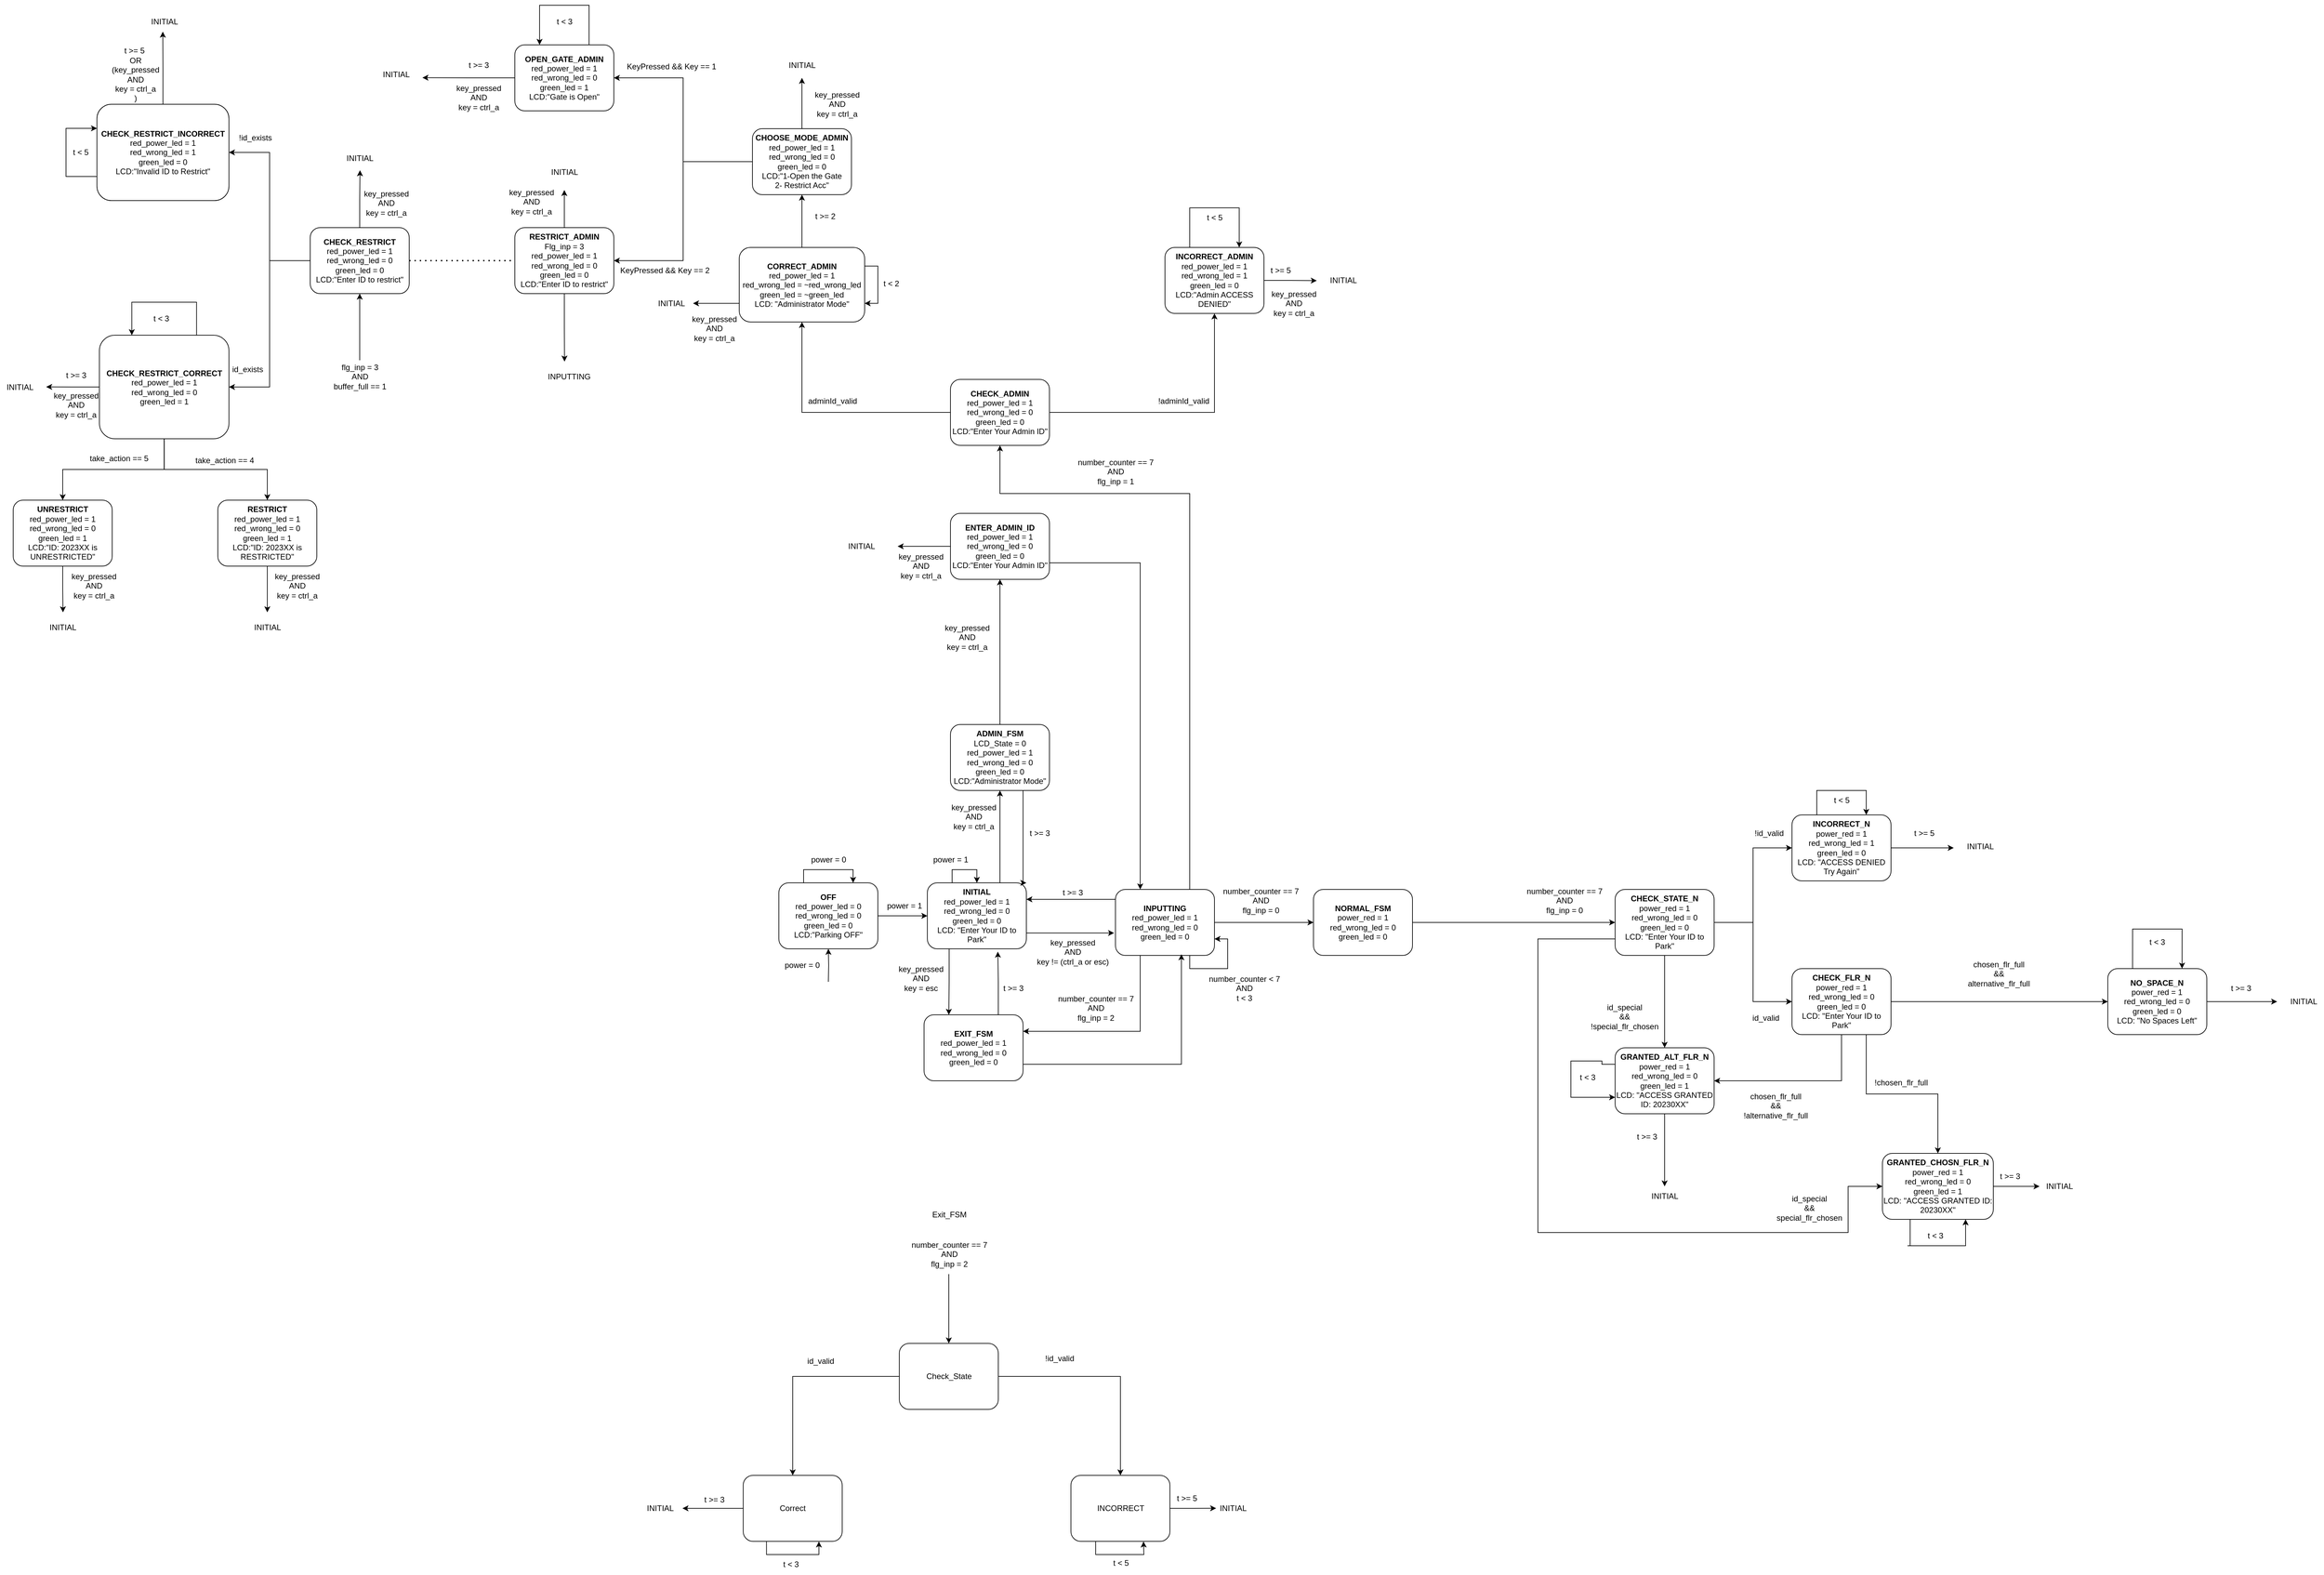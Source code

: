 <mxfile version="13.9.9" type="device"><diagram name="High Level" id="ego2eyFDyfzTXPemdoj9"><mxGraphModel dx="6167" dy="3597" grid="1" gridSize="10" guides="1" tooltips="1" connect="1" arrows="1" fold="1" page="0" pageScale="1" pageWidth="850" pageHeight="1100" math="0" shadow="0"><root><mxCell id="0"/><mxCell id="1" parent="0"/><mxCell id="RGv7OVUdBosff1D2KzXT-2" style="edgeStyle=orthogonalEdgeStyle;rounded=0;orthogonalLoop=1;jettySize=auto;html=1;exitX=0.75;exitY=0;exitDx=0;exitDy=0;entryX=0.5;entryY=1;entryDx=0;entryDy=0;" parent="1" source="G7huQXMR552MbbWvrnf8-1" target="G7huQXMR552MbbWvrnf8-75" edge="1"><mxGeometry relative="1" as="geometry"><Array as="points"><mxPoint x="385" y="30"/></Array></mxGeometry></mxCell><mxCell id="RGv7OVUdBosff1D2KzXT-3" style="edgeStyle=orthogonalEdgeStyle;rounded=0;orthogonalLoop=1;jettySize=auto;html=1;exitX=0.25;exitY=1;exitDx=0;exitDy=0;entryX=0.25;entryY=0;entryDx=0;entryDy=0;" parent="1" source="G7huQXMR552MbbWvrnf8-1" target="G7huQXMR552MbbWvrnf8-67" edge="1"><mxGeometry relative="1" as="geometry"><Array as="points"><mxPoint x="308" y="130"/><mxPoint x="308" y="180"/></Array></mxGeometry></mxCell><mxCell id="G7huQXMR552MbbWvrnf8-1" value="&lt;b&gt;INITIAL&lt;/b&gt;&lt;br&gt;red_power_led = 1&lt;br&gt;red_wrong_led = 0&lt;br&gt;green_led = 0&lt;br&gt;LCD: &quot;Enter Your ID to Park&quot;" style="rounded=1;whiteSpace=wrap;html=1;" parent="1" vertex="1"><mxGeometry x="275" y="30" width="150" height="100" as="geometry"/></mxCell><mxCell id="G7huQXMR552MbbWvrnf8-2" style="edgeStyle=orthogonalEdgeStyle;rounded=0;orthogonalLoop=1;jettySize=auto;html=1;exitX=0.25;exitY=0;exitDx=0;exitDy=0;entryX=0.5;entryY=0;entryDx=0;entryDy=0;" parent="1" target="G7huQXMR552MbbWvrnf8-1" edge="1"><mxGeometry relative="1" as="geometry"><mxPoint x="312.5" y="30" as="sourcePoint"/><mxPoint x="387.5" y="30" as="targetPoint"/><Array as="points"><mxPoint x="312" y="10"/><mxPoint x="350" y="10"/></Array></mxGeometry></mxCell><mxCell id="RGv7OVUdBosff1D2KzXT-10" style="edgeStyle=orthogonalEdgeStyle;rounded=0;orthogonalLoop=1;jettySize=auto;html=1;exitX=0;exitY=0.25;exitDx=0;exitDy=0;entryX=1;entryY=0.25;entryDx=0;entryDy=0;" parent="1" source="G7huQXMR552MbbWvrnf8-3" target="G7huQXMR552MbbWvrnf8-1" edge="1"><mxGeometry relative="1" as="geometry"><Array as="points"><mxPoint x="560" y="55"/></Array></mxGeometry></mxCell><mxCell id="RGv7OVUdBosff1D2KzXT-11" style="edgeStyle=orthogonalEdgeStyle;rounded=0;orthogonalLoop=1;jettySize=auto;html=1;exitX=0.25;exitY=1;exitDx=0;exitDy=0;entryX=1;entryY=0.25;entryDx=0;entryDy=0;" parent="1" source="G7huQXMR552MbbWvrnf8-3" target="G7huQXMR552MbbWvrnf8-67" edge="1"><mxGeometry relative="1" as="geometry"/></mxCell><mxCell id="RGv7OVUdBosff1D2KzXT-17" style="edgeStyle=orthogonalEdgeStyle;rounded=0;orthogonalLoop=1;jettySize=auto;html=1;exitX=1;exitY=0.5;exitDx=0;exitDy=0;entryX=0;entryY=0.5;entryDx=0;entryDy=0;" parent="1" source="G7huQXMR552MbbWvrnf8-3" target="RGv7OVUdBosff1D2KzXT-15" edge="1"><mxGeometry relative="1" as="geometry"/></mxCell><mxCell id="H_eJ1Ip0srLxkt0vodw3-34" style="edgeStyle=orthogonalEdgeStyle;rounded=0;orthogonalLoop=1;jettySize=auto;html=1;exitX=0.75;exitY=0;exitDx=0;exitDy=0;entryX=0.5;entryY=1;entryDx=0;entryDy=0;" parent="1" source="G7huQXMR552MbbWvrnf8-3" target="H_eJ1Ip0srLxkt0vodw3-6" edge="1"><mxGeometry relative="1" as="geometry"><Array as="points"><mxPoint x="673" y="-560"/><mxPoint x="385" y="-560"/></Array></mxGeometry></mxCell><mxCell id="G7huQXMR552MbbWvrnf8-3" value="&lt;b&gt;INPUTTING&lt;br&gt;&lt;/b&gt;red_power_led = 1&lt;br&gt;red_wrong_led = 0&lt;br&gt;green_led = 0" style="rounded=1;whiteSpace=wrap;html=1;" parent="1" vertex="1"><mxGeometry x="560.0" y="40" width="150" height="100" as="geometry"/></mxCell><mxCell id="G7huQXMR552MbbWvrnf8-7" value="number_counter &amp;lt; 7&lt;br&gt;AND&lt;br&gt;t &amp;lt; 3" style="text;html=1;align=center;verticalAlign=middle;resizable=0;points=[];autosize=1;strokeColor=none;fillColor=none;" parent="1" vertex="1"><mxGeometry x="690" y="160" width="130" height="60" as="geometry"/></mxCell><mxCell id="G7huQXMR552MbbWvrnf8-9" value="t &amp;gt;= 3" style="text;html=1;align=center;verticalAlign=middle;resizable=0;points=[];autosize=1;strokeColor=none;fillColor=none;" parent="1" vertex="1"><mxGeometry x="420" y="-60" width="50" height="30" as="geometry"/></mxCell><mxCell id="G7huQXMR552MbbWvrnf8-15" style="edgeStyle=orthogonalEdgeStyle;rounded=0;orthogonalLoop=1;jettySize=auto;html=1;exitX=1;exitY=0.5;exitDx=0;exitDy=0;entryX=0;entryY=0.5;entryDx=0;entryDy=0;" parent="1" source="G7huQXMR552MbbWvrnf8-12" target="G7huQXMR552MbbWvrnf8-1" edge="1"><mxGeometry relative="1" as="geometry"/></mxCell><mxCell id="G7huQXMR552MbbWvrnf8-19" style="edgeStyle=orthogonalEdgeStyle;rounded=0;orthogonalLoop=1;jettySize=auto;html=1;entryX=0.5;entryY=1;entryDx=0;entryDy=0;" parent="1" target="G7huQXMR552MbbWvrnf8-12" edge="1"><mxGeometry relative="1" as="geometry"><mxPoint x="124.833" y="180" as="targetPoint"/><mxPoint x="125" y="180" as="sourcePoint"/></mxGeometry></mxCell><mxCell id="G7huQXMR552MbbWvrnf8-12" value="&lt;b&gt;OFF&lt;/b&gt;&lt;br&gt;red_power_led = 0&lt;br&gt;red_wrong_led = 0&lt;br&gt;green_led = 0&lt;br&gt;LCD:&quot;Parking OFF&quot;" style="rounded=1;whiteSpace=wrap;html=1;" parent="1" vertex="1"><mxGeometry x="50" y="30" width="150" height="100" as="geometry"/></mxCell><mxCell id="G7huQXMR552MbbWvrnf8-13" style="edgeStyle=orthogonalEdgeStyle;rounded=0;orthogonalLoop=1;jettySize=auto;html=1;exitX=0.25;exitY=0;exitDx=0;exitDy=0;entryX=0.75;entryY=0;entryDx=0;entryDy=0;" parent="1" source="G7huQXMR552MbbWvrnf8-12" target="G7huQXMR552MbbWvrnf8-12" edge="1"><mxGeometry relative="1" as="geometry"><Array as="points"><mxPoint x="118" y="10"/><mxPoint x="193" y="10"/></Array></mxGeometry></mxCell><mxCell id="G7huQXMR552MbbWvrnf8-14" value="power = 0" style="text;html=1;align=center;verticalAlign=middle;resizable=0;points=[];autosize=1;strokeColor=none;fillColor=none;" parent="1" vertex="1"><mxGeometry x="85" y="-20" width="80" height="30" as="geometry"/></mxCell><mxCell id="G7huQXMR552MbbWvrnf8-16" value="power = 1" style="text;html=1;align=center;verticalAlign=middle;resizable=0;points=[];autosize=1;strokeColor=none;fillColor=none;" parent="1" vertex="1"><mxGeometry x="200" y="50" width="80" height="30" as="geometry"/></mxCell><mxCell id="G7huQXMR552MbbWvrnf8-17" value="power = 1" style="text;html=1;align=center;verticalAlign=middle;resizable=0;points=[];autosize=1;strokeColor=none;fillColor=none;" parent="1" vertex="1"><mxGeometry x="270" y="-20" width="80" height="30" as="geometry"/></mxCell><mxCell id="G7huQXMR552MbbWvrnf8-20" value="power = 0" style="text;html=1;align=center;verticalAlign=middle;resizable=0;points=[];autosize=1;strokeColor=none;fillColor=none;" parent="1" vertex="1"><mxGeometry x="45" y="140" width="80" height="30" as="geometry"/></mxCell><mxCell id="G7huQXMR552MbbWvrnf8-64" value="key_pressed&lt;br&gt;AND&lt;br&gt;key = esc" style="text;html=1;align=center;verticalAlign=middle;resizable=0;points=[];autosize=1;strokeColor=none;fillColor=none;" parent="1" vertex="1"><mxGeometry x="220" y="145" width="90" height="60" as="geometry"/></mxCell><mxCell id="RGv7OVUdBosff1D2KzXT-12" style="edgeStyle=orthogonalEdgeStyle;rounded=0;orthogonalLoop=1;jettySize=auto;html=1;exitX=1;exitY=0.75;exitDx=0;exitDy=0;entryX=0.666;entryY=0.982;entryDx=0;entryDy=0;entryPerimeter=0;" parent="1" source="G7huQXMR552MbbWvrnf8-67" target="G7huQXMR552MbbWvrnf8-3" edge="1"><mxGeometry relative="1" as="geometry"><mxPoint x="660" y="170" as="targetPoint"/><Array as="points"><mxPoint x="660" y="305"/></Array></mxGeometry></mxCell><mxCell id="G7huQXMR552MbbWvrnf8-67" value="&lt;b&gt;EXIT_FSM&lt;br&gt;&lt;/b&gt;red_power_led = 1&lt;br&gt;red_wrong_led = 0&lt;br&gt;green_led = 0" style="rounded=1;whiteSpace=wrap;html=1;" parent="1" vertex="1"><mxGeometry x="270" y="230" width="150" height="100" as="geometry"/></mxCell><mxCell id="G7huQXMR552MbbWvrnf8-70" value="t &amp;gt;= 3" style="text;html=1;align=center;verticalAlign=middle;resizable=0;points=[];autosize=1;strokeColor=none;fillColor=none;" parent="1" vertex="1"><mxGeometry x="380" y="175" width="50" height="30" as="geometry"/></mxCell><mxCell id="RGv7OVUdBosff1D2KzXT-5" style="edgeStyle=orthogonalEdgeStyle;rounded=0;orthogonalLoop=1;jettySize=auto;html=1;exitX=0.75;exitY=1;exitDx=0;exitDy=0;entryX=1;entryY=0;entryDx=0;entryDy=0;" parent="1" source="G7huQXMR552MbbWvrnf8-75" target="G7huQXMR552MbbWvrnf8-1" edge="1"><mxGeometry relative="1" as="geometry"><Array as="points"><mxPoint x="420" y="-110"/><mxPoint x="420" y="30"/></Array></mxGeometry></mxCell><mxCell id="H_eJ1Ip0srLxkt0vodw3-5" style="edgeStyle=orthogonalEdgeStyle;rounded=0;orthogonalLoop=1;jettySize=auto;html=1;exitX=0.5;exitY=0;exitDx=0;exitDy=0;entryX=0.5;entryY=1;entryDx=0;entryDy=0;" parent="1" source="G7huQXMR552MbbWvrnf8-75" target="H_eJ1Ip0srLxkt0vodw3-3" edge="1"><mxGeometry relative="1" as="geometry"/></mxCell><mxCell id="G7huQXMR552MbbWvrnf8-75" value="&lt;b&gt;ADMIN_FSM&lt;br&gt;&lt;/b&gt;LCD_State = 0&lt;br&gt;red_power_led = 1&lt;br&gt;red_wrong_led = 0&lt;br&gt;green_led = 0&lt;br&gt;LCD:&quot;Administrator Mode&quot;" style="rounded=1;whiteSpace=wrap;html=1;" parent="1" vertex="1"><mxGeometry x="310" y="-210" width="150" height="100" as="geometry"/></mxCell><mxCell id="RGv7OVUdBosff1D2KzXT-6" style="edgeStyle=orthogonalEdgeStyle;rounded=0;orthogonalLoop=1;jettySize=auto;html=1;exitX=1;exitY=0.5;exitDx=0;exitDy=0;entryX=-0.014;entryY=0.41;entryDx=0;entryDy=0;entryPerimeter=0;" parent="1" edge="1"><mxGeometry relative="1" as="geometry"><mxPoint x="425" y="105" as="sourcePoint"/><mxPoint x="557.9" y="106.0" as="targetPoint"/><Array as="points"><mxPoint x="425" y="106"/></Array></mxGeometry></mxCell><mxCell id="zCfTBKkN-Sz4iFgBlLad-22" style="edgeStyle=orthogonalEdgeStyle;rounded=0;orthogonalLoop=1;jettySize=auto;html=1;exitX=1;exitY=0.5;exitDx=0;exitDy=0;entryX=0;entryY=0.5;entryDx=0;entryDy=0;" parent="1" source="RGv7OVUdBosff1D2KzXT-15" target="zCfTBKkN-Sz4iFgBlLad-21" edge="1"><mxGeometry relative="1" as="geometry"/></mxCell><mxCell id="RGv7OVUdBosff1D2KzXT-15" value="&lt;b&gt;NORMAL_FSM&lt;/b&gt;&lt;br&gt;power_red = 1&lt;br&gt;red_wrong_led = 0&lt;br&gt;green_led = 0" style="rounded=1;whiteSpace=wrap;html=1;" parent="1" vertex="1"><mxGeometry x="860" y="40" width="150" height="100" as="geometry"/></mxCell><mxCell id="RGv7OVUdBosff1D2KzXT-20" value="key_pressed&lt;br&gt;AND&lt;br&gt;key = ctrl_a" style="text;html=1;align=center;verticalAlign=middle;resizable=0;points=[];autosize=1;strokeColor=none;fillColor=none;" parent="1" vertex="1"><mxGeometry x="300" y="-100" width="90" height="60" as="geometry"/></mxCell><mxCell id="RGv7OVUdBosff1D2KzXT-21" value="key_pressed&lt;br&gt;AND&lt;br&gt;key != (ctrl_a or esc)" style="text;html=1;align=center;verticalAlign=middle;resizable=0;points=[];autosize=1;strokeColor=none;fillColor=none;" parent="1" vertex="1"><mxGeometry x="430" y="105" width="130" height="60" as="geometry"/></mxCell><mxCell id="RGv7OVUdBosff1D2KzXT-22" style="edgeStyle=orthogonalEdgeStyle;rounded=0;orthogonalLoop=1;jettySize=auto;html=1;exitX=0.75;exitY=0;exitDx=0;exitDy=0;entryX=0.712;entryY=1.043;entryDx=0;entryDy=0;entryPerimeter=0;" parent="1" source="G7huQXMR552MbbWvrnf8-67" target="G7huQXMR552MbbWvrnf8-1" edge="1"><mxGeometry relative="1" as="geometry"/></mxCell><mxCell id="RGv7OVUdBosff1D2KzXT-23" style="edgeStyle=orthogonalEdgeStyle;rounded=0;orthogonalLoop=1;jettySize=auto;html=1;exitX=0.75;exitY=1;exitDx=0;exitDy=0;entryX=1;entryY=0.75;entryDx=0;entryDy=0;" parent="1" source="G7huQXMR552MbbWvrnf8-3" target="G7huQXMR552MbbWvrnf8-3" edge="1"><mxGeometry relative="1" as="geometry"/></mxCell><mxCell id="RGv7OVUdBosff1D2KzXT-24" value="number_counter == 7&lt;br&gt;AND&lt;br&gt;flg_inp = 0" style="text;html=1;align=center;verticalAlign=middle;resizable=0;points=[];autosize=1;strokeColor=none;fillColor=none;" parent="1" vertex="1"><mxGeometry x="710" y="27" width="140" height="60" as="geometry"/></mxCell><mxCell id="RGv7OVUdBosff1D2KzXT-25" value="t &amp;gt;= 3" style="text;html=1;align=center;verticalAlign=middle;resizable=0;points=[];autosize=1;strokeColor=none;fillColor=none;" parent="1" vertex="1"><mxGeometry x="470" y="30" width="50" height="30" as="geometry"/></mxCell><mxCell id="RGv7OVUdBosff1D2KzXT-30" value="number_counter == 7&lt;br&gt;AND&lt;br&gt;flg_inp = 1" style="text;html=1;align=center;verticalAlign=middle;resizable=0;points=[];autosize=1;strokeColor=none;fillColor=none;" parent="1" vertex="1"><mxGeometry x="490" y="-623.5" width="140" height="60" as="geometry"/></mxCell><mxCell id="RGv7OVUdBosff1D2KzXT-31" value="number_counter == 7&lt;br&gt;AND&lt;br&gt;flg_inp = 2" style="text;html=1;align=center;verticalAlign=middle;resizable=0;points=[];autosize=1;strokeColor=none;fillColor=none;" parent="1" vertex="1"><mxGeometry x="460" y="190" width="140" height="60" as="geometry"/></mxCell><mxCell id="64Icla_Xy5hZy8p8XkMD-32" style="edgeStyle=orthogonalEdgeStyle;rounded=0;orthogonalLoop=1;jettySize=auto;html=1;exitX=0;exitY=0.5;exitDx=0;exitDy=0;entryX=0.5;entryY=0;entryDx=0;entryDy=0;" parent="1" source="64Icla_Xy5hZy8p8XkMD-28" target="64Icla_Xy5hZy8p8XkMD-29" edge="1"><mxGeometry relative="1" as="geometry"/></mxCell><mxCell id="64Icla_Xy5hZy8p8XkMD-33" style="edgeStyle=orthogonalEdgeStyle;rounded=0;orthogonalLoop=1;jettySize=auto;html=1;exitX=1;exitY=0.5;exitDx=0;exitDy=0;entryX=0.5;entryY=0;entryDx=0;entryDy=0;" parent="1" source="64Icla_Xy5hZy8p8XkMD-28" target="64Icla_Xy5hZy8p8XkMD-43" edge="1"><mxGeometry relative="1" as="geometry"><mxPoint x="571" y="922" as="targetPoint"/></mxGeometry></mxCell><mxCell id="64Icla_Xy5hZy8p8XkMD-28" value="Check_State" style="rounded=1;whiteSpace=wrap;html=1;" parent="1" vertex="1"><mxGeometry x="232.5" y="728" width="150" height="100" as="geometry"/></mxCell><mxCell id="64Icla_Xy5hZy8p8XkMD-29" value="Correct" style="rounded=1;whiteSpace=wrap;html=1;" parent="1" vertex="1"><mxGeometry x="-4" y="928" width="150" height="100" as="geometry"/></mxCell><mxCell id="64Icla_Xy5hZy8p8XkMD-34" value="id_valid" style="text;html=1;align=center;verticalAlign=middle;resizable=0;points=[];autosize=1;strokeColor=none;fillColor=none;" parent="1" vertex="1"><mxGeometry x="83.5" y="742" width="59" height="26" as="geometry"/></mxCell><mxCell id="64Icla_Xy5hZy8p8XkMD-35" value="!id_valid" style="text;html=1;align=center;verticalAlign=middle;resizable=0;points=[];autosize=1;strokeColor=none;fillColor=none;" parent="1" vertex="1"><mxGeometry x="443.5" y="738" width="62" height="26" as="geometry"/></mxCell><mxCell id="64Icla_Xy5hZy8p8XkMD-37" style="edgeStyle=orthogonalEdgeStyle;rounded=0;orthogonalLoop=1;jettySize=auto;html=1;" parent="1" source="64Icla_Xy5hZy8p8XkMD-36" target="64Icla_Xy5hZy8p8XkMD-28" edge="1"><mxGeometry relative="1" as="geometry"/></mxCell><mxCell id="64Icla_Xy5hZy8p8XkMD-36" value="number_counter == 7&lt;br&gt;AND&lt;br&gt;flg_inp = 2" style="text;html=1;align=center;verticalAlign=middle;resizable=0;points=[];autosize=1;strokeColor=none;fillColor=none;" parent="1" vertex="1"><mxGeometry x="237.5" y="563" width="140" height="60" as="geometry"/></mxCell><mxCell id="64Icla_Xy5hZy8p8XkMD-41" style="edgeStyle=orthogonalEdgeStyle;rounded=0;orthogonalLoop=1;jettySize=auto;html=1;exitX=1;exitY=0.5;exitDx=0;exitDy=0;" parent="1" source="64Icla_Xy5hZy8p8XkMD-43" edge="1"><mxGeometry relative="1" as="geometry"><mxPoint x="712.5" y="977.87" as="targetPoint"/></mxGeometry></mxCell><mxCell id="64Icla_Xy5hZy8p8XkMD-42" style="edgeStyle=orthogonalEdgeStyle;rounded=0;orthogonalLoop=1;jettySize=auto;html=1;exitX=0.25;exitY=1;exitDx=0;exitDy=0;" parent="1" source="64Icla_Xy5hZy8p8XkMD-43" edge="1"><mxGeometry relative="1" as="geometry"><mxPoint x="602.5" y="1028.304" as="targetPoint"/></mxGeometry></mxCell><mxCell id="64Icla_Xy5hZy8p8XkMD-43" value="INCORRECT" style="rounded=1;whiteSpace=wrap;html=1;" parent="1" vertex="1"><mxGeometry x="492.5" y="928" width="150" height="100" as="geometry"/></mxCell><mxCell id="64Icla_Xy5hZy8p8XkMD-44" value="INITIAL" style="text;html=1;align=center;verticalAlign=middle;resizable=0;points=[];autosize=1;strokeColor=none;fillColor=none;" parent="1" vertex="1"><mxGeometry x="707.5" y="963" width="60" height="30" as="geometry"/></mxCell><mxCell id="64Icla_Xy5hZy8p8XkMD-45" value="t &amp;gt;= 5" style="text;html=1;align=center;verticalAlign=middle;resizable=0;points=[];autosize=1;strokeColor=none;fillColor=none;" parent="1" vertex="1"><mxGeometry x="642.5" y="948" width="50" height="30" as="geometry"/></mxCell><mxCell id="64Icla_Xy5hZy8p8XkMD-46" value="t &amp;lt; 5" style="text;html=1;align=center;verticalAlign=middle;resizable=0;points=[];autosize=1;strokeColor=none;fillColor=none;" parent="1" vertex="1"><mxGeometry x="542.5" y="1046" width="50" height="30" as="geometry"/></mxCell><mxCell id="64Icla_Xy5hZy8p8XkMD-47" style="edgeStyle=orthogonalEdgeStyle;rounded=0;orthogonalLoop=1;jettySize=auto;html=1;exitX=0;exitY=0.5;exitDx=0;exitDy=0;" parent="1" edge="1"><mxGeometry relative="1" as="geometry"><mxPoint x="-96" y="978" as="targetPoint"/><mxPoint x="-4" y="978" as="sourcePoint"/></mxGeometry></mxCell><mxCell id="64Icla_Xy5hZy8p8XkMD-48" value="INITIAL" style="text;html=1;align=center;verticalAlign=middle;resizable=0;points=[];autosize=1;strokeColor=none;fillColor=none;" parent="1" vertex="1"><mxGeometry x="-160" y="963" width="60" height="30" as="geometry"/></mxCell><mxCell id="64Icla_Xy5hZy8p8XkMD-49" value="t &amp;gt;= 3" style="text;html=1;align=center;verticalAlign=middle;resizable=0;points=[];autosize=1;strokeColor=none;fillColor=none;" parent="1" vertex="1"><mxGeometry x="-73" y="950" width="50" height="30" as="geometry"/></mxCell><mxCell id="64Icla_Xy5hZy8p8XkMD-50" style="edgeStyle=orthogonalEdgeStyle;rounded=0;orthogonalLoop=1;jettySize=auto;html=1;entryX=0.75;entryY=1;entryDx=0;entryDy=0;" parent="1" edge="1"><mxGeometry relative="1" as="geometry"><mxPoint x="31.25" y="1028" as="sourcePoint"/><mxPoint x="110.72" y="1028.2" as="targetPoint"/><Array as="points"><mxPoint x="31.25" y="1048"/><mxPoint x="110.25" y="1048"/></Array></mxGeometry></mxCell><mxCell id="64Icla_Xy5hZy8p8XkMD-51" value="t &amp;lt; 3" style="text;html=1;align=center;verticalAlign=middle;resizable=0;points=[];autosize=1;strokeColor=none;fillColor=none;" parent="1" vertex="1"><mxGeometry x="42.72" y="1048" width="50" height="30" as="geometry"/></mxCell><mxCell id="64Icla_Xy5hZy8p8XkMD-52" value="Exit_FSM" style="text;html=1;align=center;verticalAlign=middle;resizable=0;points=[];autosize=1;strokeColor=none;fillColor=none;" parent="1" vertex="1"><mxGeometry x="272.5" y="520" width="70" height="26" as="geometry"/></mxCell><mxCell id="64Icla_Xy5hZy8p8XkMD-95" value="INITIAL" style="text;html=1;align=center;verticalAlign=middle;resizable=0;points=[];autosize=1;strokeColor=none;fillColor=none;" parent="1" vertex="1"><mxGeometry x="-911.25" y="-1290" width="60" height="30" as="geometry"/></mxCell><mxCell id="H_eJ1Ip0srLxkt0vodw3-2" value="key_pressed&lt;br&gt;AND&lt;br&gt;key = ctrl_a" style="text;html=1;align=center;verticalAlign=middle;resizable=0;points=[];autosize=1;strokeColor=none;fillColor=none;" parent="1" vertex="1"><mxGeometry x="290" y="-372" width="90" height="60" as="geometry"/></mxCell><mxCell id="H_eJ1Ip0srLxkt0vodw3-33" style="edgeStyle=orthogonalEdgeStyle;rounded=0;orthogonalLoop=1;jettySize=auto;html=1;exitX=1;exitY=0.75;exitDx=0;exitDy=0;entryX=0.25;entryY=0;entryDx=0;entryDy=0;" parent="1" source="H_eJ1Ip0srLxkt0vodw3-3" target="G7huQXMR552MbbWvrnf8-3" edge="1"><mxGeometry relative="1" as="geometry"/></mxCell><mxCell id="SEXALzGhqDXQ4EOWaZv7-24" style="edgeStyle=orthogonalEdgeStyle;rounded=0;orthogonalLoop=1;jettySize=auto;html=1;exitX=0;exitY=0.5;exitDx=0;exitDy=0;" parent="1" source="H_eJ1Ip0srLxkt0vodw3-3" edge="1"><mxGeometry relative="1" as="geometry"><mxPoint x="230" y="-480" as="targetPoint"/></mxGeometry></mxCell><mxCell id="H_eJ1Ip0srLxkt0vodw3-3" value="&lt;b&gt;ENTER_ADMIN_ID&lt;br&gt;&lt;/b&gt;red_power_led = 1&lt;br&gt;red_wrong_led = 0&lt;br&gt;green_led = 0&lt;br&gt;LCD:&quot;Enter Your Admin ID&quot;" style="rounded=1;whiteSpace=wrap;html=1;" parent="1" vertex="1"><mxGeometry x="310" y="-530" width="150" height="100" as="geometry"/></mxCell><mxCell id="H_eJ1Ip0srLxkt0vodw3-10" style="edgeStyle=orthogonalEdgeStyle;rounded=0;orthogonalLoop=1;jettySize=auto;html=1;exitX=0;exitY=0.5;exitDx=0;exitDy=0;entryX=0.5;entryY=1;entryDx=0;entryDy=0;" parent="1" source="H_eJ1Ip0srLxkt0vodw3-6" target="H_eJ1Ip0srLxkt0vodw3-9" edge="1"><mxGeometry relative="1" as="geometry"/></mxCell><mxCell id="H_eJ1Ip0srLxkt0vodw3-11" style="edgeStyle=orthogonalEdgeStyle;rounded=0;orthogonalLoop=1;jettySize=auto;html=1;exitX=1;exitY=0.5;exitDx=0;exitDy=0;entryX=0.5;entryY=1;entryDx=0;entryDy=0;" parent="1" source="H_eJ1Ip0srLxkt0vodw3-6" target="H_eJ1Ip0srLxkt0vodw3-8" edge="1"><mxGeometry relative="1" as="geometry"/></mxCell><mxCell id="H_eJ1Ip0srLxkt0vodw3-6" value="&lt;b&gt;CHECK_ADMIN&lt;br&gt;&lt;/b&gt;red_power_led = 1&lt;br&gt;red_wrong_led = 0&lt;br&gt;green_led = 0&lt;br&gt;LCD:&quot;Enter Your Admin ID&quot;" style="rounded=1;whiteSpace=wrap;html=1;" parent="1" vertex="1"><mxGeometry x="310" y="-733" width="150" height="100" as="geometry"/></mxCell><mxCell id="H_eJ1Ip0srLxkt0vodw3-16" style="edgeStyle=orthogonalEdgeStyle;rounded=0;orthogonalLoop=1;jettySize=auto;html=1;exitX=1;exitY=0.5;exitDx=0;exitDy=0;" parent="1" source="H_eJ1Ip0srLxkt0vodw3-8" edge="1"><mxGeometry relative="1" as="geometry"><mxPoint x="865" y="-882.667" as="targetPoint"/></mxGeometry></mxCell><mxCell id="H_eJ1Ip0srLxkt0vodw3-8" value="&lt;b&gt;INCORRECT_ADMIN&lt;br&gt;&lt;/b&gt;red_power_led = 1&lt;br&gt;red_wrong_led = 1&lt;br&gt;green_led = 0&lt;br&gt;LCD:&quot;Admin ACCESS DENIED&quot;" style="rounded=1;whiteSpace=wrap;html=1;" parent="1" vertex="1"><mxGeometry x="635" y="-933" width="150" height="100" as="geometry"/></mxCell><mxCell id="H_eJ1Ip0srLxkt0vodw3-20" style="edgeStyle=orthogonalEdgeStyle;rounded=0;orthogonalLoop=1;jettySize=auto;html=1;exitX=0.5;exitY=0;exitDx=0;exitDy=0;entryX=0.5;entryY=1;entryDx=0;entryDy=0;" parent="1" source="H_eJ1Ip0srLxkt0vodw3-9" target="H_eJ1Ip0srLxkt0vodw3-19" edge="1"><mxGeometry relative="1" as="geometry"/></mxCell><mxCell id="SEXALzGhqDXQ4EOWaZv7-20" style="edgeStyle=orthogonalEdgeStyle;rounded=0;orthogonalLoop=1;jettySize=auto;html=1;exitX=0;exitY=0.75;exitDx=0;exitDy=0;" parent="1" source="H_eJ1Ip0srLxkt0vodw3-9" edge="1"><mxGeometry relative="1" as="geometry"><mxPoint x="-80" y="-848.286" as="targetPoint"/></mxGeometry></mxCell><mxCell id="H_eJ1Ip0srLxkt0vodw3-9" value="&lt;b&gt;CORRECT_ADMIN&lt;/b&gt;&lt;br&gt;red_power_led = 1&lt;br&gt;red_wrong_led = ~red_wrong_led&lt;br&gt;green_led = ~green_led&lt;br&gt;LCD: &quot;Administrator Mode&quot;" style="rounded=1;whiteSpace=wrap;html=1;" parent="1" vertex="1"><mxGeometry x="-10" y="-933" width="190" height="113" as="geometry"/></mxCell><mxCell id="H_eJ1Ip0srLxkt0vodw3-12" value="adminId_valid" style="text;html=1;align=center;verticalAlign=middle;resizable=0;points=[];autosize=1;strokeColor=none;fillColor=none;" parent="1" vertex="1"><mxGeometry x="85" y="-713" width="92" height="26" as="geometry"/></mxCell><mxCell id="H_eJ1Ip0srLxkt0vodw3-13" value="!adminId_valid" style="text;html=1;align=center;verticalAlign=middle;resizable=0;points=[];autosize=1;strokeColor=none;fillColor=none;" parent="1" vertex="1"><mxGeometry x="615" y="-713" width="95" height="26" as="geometry"/></mxCell><mxCell id="H_eJ1Ip0srLxkt0vodw3-14" style="edgeStyle=orthogonalEdgeStyle;rounded=0;orthogonalLoop=1;jettySize=auto;html=1;exitX=0.25;exitY=0;exitDx=0;exitDy=0;entryX=0.75;entryY=0;entryDx=0;entryDy=0;" parent="1" source="H_eJ1Ip0srLxkt0vodw3-8" target="H_eJ1Ip0srLxkt0vodw3-8" edge="1"><mxGeometry relative="1" as="geometry"><Array as="points"><mxPoint x="673" y="-993"/><mxPoint x="748" y="-993"/></Array></mxGeometry></mxCell><mxCell id="H_eJ1Ip0srLxkt0vodw3-15" value="t &amp;lt; 5" style="text;html=1;align=center;verticalAlign=middle;resizable=0;points=[];autosize=1;strokeColor=none;fillColor=none;" parent="1" vertex="1"><mxGeometry x="685" y="-993" width="50" height="30" as="geometry"/></mxCell><mxCell id="H_eJ1Ip0srLxkt0vodw3-17" value="t &amp;gt;= 5" style="text;html=1;align=center;verticalAlign=middle;resizable=0;points=[];autosize=1;strokeColor=none;fillColor=none;" parent="1" vertex="1"><mxGeometry x="785" y="-913" width="50" height="30" as="geometry"/></mxCell><mxCell id="H_eJ1Ip0srLxkt0vodw3-18" value="INITIAL" style="text;html=1;align=center;verticalAlign=middle;resizable=0;points=[];autosize=1;strokeColor=none;fillColor=none;" parent="1" vertex="1"><mxGeometry x="875" y="-898" width="60" height="30" as="geometry"/></mxCell><mxCell id="H_eJ1Ip0srLxkt0vodw3-23" style="edgeStyle=orthogonalEdgeStyle;rounded=0;orthogonalLoop=1;jettySize=auto;html=1;exitX=0;exitY=0.5;exitDx=0;exitDy=0;entryX=1;entryY=0.5;entryDx=0;entryDy=0;" parent="1" source="H_eJ1Ip0srLxkt0vodw3-19" target="H_eJ1Ip0srLxkt0vodw3-21" edge="1"><mxGeometry relative="1" as="geometry"/></mxCell><mxCell id="H_eJ1Ip0srLxkt0vodw3-24" style="edgeStyle=orthogonalEdgeStyle;rounded=0;orthogonalLoop=1;jettySize=auto;html=1;exitX=0;exitY=0.5;exitDx=0;exitDy=0;entryX=1;entryY=0.5;entryDx=0;entryDy=0;" parent="1" source="H_eJ1Ip0srLxkt0vodw3-19" target="H_eJ1Ip0srLxkt0vodw3-22" edge="1"><mxGeometry relative="1" as="geometry"/></mxCell><mxCell id="SEXALzGhqDXQ4EOWaZv7-17" style="edgeStyle=orthogonalEdgeStyle;rounded=0;orthogonalLoop=1;jettySize=auto;html=1;" parent="1" source="H_eJ1Ip0srLxkt0vodw3-19" edge="1"><mxGeometry relative="1" as="geometry"><mxPoint x="85" y="-1190" as="targetPoint"/></mxGeometry></mxCell><mxCell id="H_eJ1Ip0srLxkt0vodw3-19" value="&lt;b&gt;CHOOSE_MODE_ADMIN&lt;/b&gt;&lt;br&gt;red_power_led = 1&lt;br&gt;red_wrong_led = 0&lt;br&gt;green_led = 0&lt;br&gt;LCD:&quot;1-Open the Gate&lt;br&gt;2- Restrict Acc&quot;" style="rounded=1;whiteSpace=wrap;html=1;" parent="1" vertex="1"><mxGeometry x="10" y="-1113" width="150" height="100" as="geometry"/></mxCell><mxCell id="H_eJ1Ip0srLxkt0vodw3-29" style="edgeStyle=orthogonalEdgeStyle;rounded=0;orthogonalLoop=1;jettySize=auto;html=1;exitX=0;exitY=0.5;exitDx=0;exitDy=0;" parent="1" source="H_eJ1Ip0srLxkt0vodw3-21" edge="1"><mxGeometry relative="1" as="geometry"><mxPoint x="-490" y="-1190.286" as="targetPoint"/></mxGeometry></mxCell><mxCell id="H_eJ1Ip0srLxkt0vodw3-21" value="&lt;b&gt;OPEN_GATE_ADMIN&lt;br&gt;&lt;/b&gt;red_power_led = 1&lt;br&gt;red_wrong_led = 0&lt;br&gt;green_led = 1&lt;br&gt;LCD:&quot;Gate is Open&quot;" style="rounded=1;whiteSpace=wrap;html=1;" parent="1" vertex="1"><mxGeometry x="-350" y="-1240" width="150" height="100" as="geometry"/></mxCell><mxCell id="H_eJ1Ip0srLxkt0vodw3-35" style="edgeStyle=orthogonalEdgeStyle;rounded=0;orthogonalLoop=1;jettySize=auto;html=1;exitX=0.5;exitY=1;exitDx=0;exitDy=0;" parent="1" source="H_eJ1Ip0srLxkt0vodw3-22" edge="1"><mxGeometry relative="1" as="geometry"><mxPoint x="-274.714" y="-760.0" as="targetPoint"/></mxGeometry></mxCell><mxCell id="SEXALzGhqDXQ4EOWaZv7-12" style="edgeStyle=orthogonalEdgeStyle;rounded=0;orthogonalLoop=1;jettySize=auto;html=1;exitX=0.5;exitY=0;exitDx=0;exitDy=0;" parent="1" source="H_eJ1Ip0srLxkt0vodw3-22" edge="1"><mxGeometry relative="1" as="geometry"><mxPoint x="-275" y="-1020" as="targetPoint"/></mxGeometry></mxCell><mxCell id="H_eJ1Ip0srLxkt0vodw3-22" value="&lt;b&gt;RESTRICT_ADMIN&lt;/b&gt;&lt;br&gt;Flg_inp = 3&lt;br&gt;red_power_led = 1&lt;br&gt;red_wrong_led = 0&lt;br&gt;green_led = 0&lt;br&gt;LCD:&quot;Enter ID to restrict&quot;" style="rounded=1;whiteSpace=wrap;html=1;" parent="1" vertex="1"><mxGeometry x="-350" y="-963" width="150" height="100" as="geometry"/></mxCell><mxCell id="H_eJ1Ip0srLxkt0vodw3-25" value="KeyPressed &amp;amp;&amp;amp; Key == 1" style="text;html=1;align=center;verticalAlign=middle;resizable=0;points=[];autosize=1;strokeColor=none;fillColor=none;" parent="1" vertex="1"><mxGeometry x="-190" y="-1220" width="153" height="26" as="geometry"/></mxCell><mxCell id="H_eJ1Ip0srLxkt0vodw3-26" value="KeyPressed &amp;amp;&amp;amp; Key == 2" style="text;html=1;align=center;verticalAlign=middle;resizable=0;points=[];autosize=1;strokeColor=none;fillColor=none;" parent="1" vertex="1"><mxGeometry x="-200" y="-911" width="153" height="26" as="geometry"/></mxCell><mxCell id="H_eJ1Ip0srLxkt0vodw3-27" style="edgeStyle=orthogonalEdgeStyle;rounded=0;orthogonalLoop=1;jettySize=auto;html=1;exitX=0.75;exitY=0;exitDx=0;exitDy=0;entryX=0.25;entryY=0;entryDx=0;entryDy=0;" parent="1" source="H_eJ1Ip0srLxkt0vodw3-21" target="H_eJ1Ip0srLxkt0vodw3-21" edge="1"><mxGeometry relative="1" as="geometry"><Array as="points"><mxPoint x="-238" y="-1300"/><mxPoint x="-313" y="-1300"/></Array></mxGeometry></mxCell><mxCell id="H_eJ1Ip0srLxkt0vodw3-28" value="t &amp;gt;= 3" style="text;html=1;align=center;verticalAlign=middle;resizable=0;points=[];autosize=1;strokeColor=none;fillColor=none;" parent="1" vertex="1"><mxGeometry x="-430" y="-1224" width="50" height="30" as="geometry"/></mxCell><mxCell id="H_eJ1Ip0srLxkt0vodw3-30" value="INITIAL" style="text;html=1;align=center;verticalAlign=middle;resizable=0;points=[];autosize=1;strokeColor=none;fillColor=none;" parent="1" vertex="1"><mxGeometry x="-560" y="-1210" width="60" height="30" as="geometry"/></mxCell><mxCell id="H_eJ1Ip0srLxkt0vodw3-31" value="t &amp;lt; 3" style="text;html=1;align=center;verticalAlign=middle;resizable=0;points=[];autosize=1;strokeColor=none;fillColor=none;" parent="1" vertex="1"><mxGeometry x="-295" y="-1285" width="40" height="20" as="geometry"/></mxCell><mxCell id="H_eJ1Ip0srLxkt0vodw3-36" value="INPUTTING" style="text;html=1;align=center;verticalAlign=middle;resizable=0;points=[];autosize=1;strokeColor=none;fillColor=none;" parent="1" vertex="1"><mxGeometry x="-310" y="-750" width="83" height="26" as="geometry"/></mxCell><mxCell id="zCfTBKkN-Sz4iFgBlLad-6" style="edgeStyle=orthogonalEdgeStyle;rounded=0;orthogonalLoop=1;jettySize=auto;html=1;exitX=0;exitY=0.5;exitDx=0;exitDy=0;entryX=1;entryY=0.5;entryDx=0;entryDy=0;" parent="1" source="H_eJ1Ip0srLxkt0vodw3-37" target="zCfTBKkN-Sz4iFgBlLad-3" edge="1"><mxGeometry relative="1" as="geometry"/></mxCell><mxCell id="zCfTBKkN-Sz4iFgBlLad-7" style="edgeStyle=orthogonalEdgeStyle;rounded=0;orthogonalLoop=1;jettySize=auto;html=1;exitX=0;exitY=0.5;exitDx=0;exitDy=0;entryX=1;entryY=0.5;entryDx=0;entryDy=0;" parent="1" source="H_eJ1Ip0srLxkt0vodw3-37" target="zCfTBKkN-Sz4iFgBlLad-4" edge="1"><mxGeometry relative="1" as="geometry"/></mxCell><mxCell id="SEXALzGhqDXQ4EOWaZv7-9" style="edgeStyle=orthogonalEdgeStyle;rounded=0;orthogonalLoop=1;jettySize=auto;html=1;exitX=0.5;exitY=0;exitDx=0;exitDy=0;" parent="1" source="H_eJ1Ip0srLxkt0vodw3-37" edge="1"><mxGeometry relative="1" as="geometry"><mxPoint x="-584.571" y="-1050" as="targetPoint"/></mxGeometry></mxCell><mxCell id="H_eJ1Ip0srLxkt0vodw3-37" value="&lt;b&gt;CHECK_RESTRICT&lt;br&gt;&lt;/b&gt;red_power_led = 1&lt;br&gt;red_wrong_led = 0&lt;br&gt;green_led = 0&lt;br&gt;LCD:&quot;Enter ID to restrict&quot;" style="rounded=1;whiteSpace=wrap;html=1;" parent="1" vertex="1"><mxGeometry x="-660" y="-963" width="150" height="100" as="geometry"/></mxCell><mxCell id="zCfTBKkN-Sz4iFgBlLad-2" style="edgeStyle=orthogonalEdgeStyle;rounded=0;orthogonalLoop=1;jettySize=auto;html=1;entryX=0.5;entryY=1;entryDx=0;entryDy=0;" parent="1" source="zCfTBKkN-Sz4iFgBlLad-1" target="H_eJ1Ip0srLxkt0vodw3-37" edge="1"><mxGeometry relative="1" as="geometry"/></mxCell><mxCell id="zCfTBKkN-Sz4iFgBlLad-1" value="flg_inp = 3&lt;br&gt;AND &lt;br&gt;buffer_full == 1" style="text;html=1;align=center;verticalAlign=middle;resizable=0;points=[];autosize=1;strokeColor=none;fillColor=none;" parent="1" vertex="1"><mxGeometry x="-635" y="-762" width="100" height="50" as="geometry"/></mxCell><mxCell id="zCfTBKkN-Sz4iFgBlLad-8" style="edgeStyle=orthogonalEdgeStyle;rounded=0;orthogonalLoop=1;jettySize=auto;html=1;exitX=0.5;exitY=0;exitDx=0;exitDy=0;" parent="1" source="zCfTBKkN-Sz4iFgBlLad-3" edge="1"><mxGeometry relative="1" as="geometry"><mxPoint x="-883.333" y="-1260" as="targetPoint"/></mxGeometry></mxCell><mxCell id="zCfTBKkN-Sz4iFgBlLad-3" value="&lt;b&gt;CHECK_RESTRICT_INCORRECT&lt;br&gt;&lt;/b&gt;red_power_led = 1&lt;br&gt;red_wrong_led = 1&lt;br&gt;green_led = 0&lt;br&gt;LCD:&quot;Invalid ID to Restrict&quot;" style="rounded=1;whiteSpace=wrap;html=1;" parent="1" vertex="1"><mxGeometry x="-983.12" y="-1150" width="200" height="146" as="geometry"/></mxCell><mxCell id="zCfTBKkN-Sz4iFgBlLad-14" style="edgeStyle=orthogonalEdgeStyle;rounded=0;orthogonalLoop=1;jettySize=auto;html=1;exitX=0;exitY=0.5;exitDx=0;exitDy=0;" parent="1" source="zCfTBKkN-Sz4iFgBlLad-4" edge="1"><mxGeometry relative="1" as="geometry"><mxPoint x="-1060" y="-721.667" as="targetPoint"/></mxGeometry></mxCell><mxCell id="zCfTBKkN-Sz4iFgBlLad-80" style="edgeStyle=orthogonalEdgeStyle;rounded=0;orthogonalLoop=1;jettySize=auto;html=1;" parent="1" source="zCfTBKkN-Sz4iFgBlLad-4" target="zCfTBKkN-Sz4iFgBlLad-81" edge="1"><mxGeometry relative="1" as="geometry"><mxPoint x="-881.245" y="-570" as="targetPoint"/></mxGeometry></mxCell><mxCell id="zCfTBKkN-Sz4iFgBlLad-83" style="edgeStyle=orthogonalEdgeStyle;rounded=0;orthogonalLoop=1;jettySize=auto;html=1;exitX=0.5;exitY=1;exitDx=0;exitDy=0;entryX=0.5;entryY=0;entryDx=0;entryDy=0;" parent="1" source="zCfTBKkN-Sz4iFgBlLad-4" target="zCfTBKkN-Sz4iFgBlLad-82" edge="1"><mxGeometry relative="1" as="geometry"/></mxCell><mxCell id="zCfTBKkN-Sz4iFgBlLad-4" value="&lt;b&gt;CHECK_RESTRICT_CORRECT&lt;br&gt;&lt;/b&gt;red_power_led = 1&lt;br&gt;red_wrong_led = 0&lt;br&gt;green_led = 1" style="rounded=1;whiteSpace=wrap;html=1;" parent="1" vertex="1"><mxGeometry x="-979.37" y="-800" width="196.25" height="157" as="geometry"/></mxCell><mxCell id="zCfTBKkN-Sz4iFgBlLad-9" value="t &amp;gt;= 5&amp;nbsp;&lt;br&gt;OR&lt;br&gt;(key_pressed&lt;br&gt;AND&lt;br&gt;key = ctrl_a&lt;br&gt;)" style="text;html=1;align=center;verticalAlign=middle;resizable=0;points=[];autosize=1;strokeColor=none;fillColor=none;" parent="1" vertex="1"><mxGeometry x="-970.0" y="-1240" width="90" height="90" as="geometry"/></mxCell><mxCell id="zCfTBKkN-Sz4iFgBlLad-10" style="edgeStyle=orthogonalEdgeStyle;rounded=0;orthogonalLoop=1;jettySize=auto;html=1;exitX=0;exitY=0.75;exitDx=0;exitDy=0;entryX=0;entryY=0.25;entryDx=0;entryDy=0;" parent="1" source="zCfTBKkN-Sz4iFgBlLad-3" target="zCfTBKkN-Sz4iFgBlLad-3" edge="1"><mxGeometry relative="1" as="geometry"><Array as="points"><mxPoint x="-1030" y="-1040"/><mxPoint x="-1030" y="-1113"/></Array></mxGeometry></mxCell><mxCell id="zCfTBKkN-Sz4iFgBlLad-11" value="t &amp;lt; 5" style="text;html=1;align=center;verticalAlign=middle;resizable=0;points=[];autosize=1;strokeColor=none;fillColor=none;" parent="1" vertex="1"><mxGeometry x="-1033.12" y="-1092" width="50" height="30" as="geometry"/></mxCell><mxCell id="zCfTBKkN-Sz4iFgBlLad-12" style="edgeStyle=orthogonalEdgeStyle;rounded=0;orthogonalLoop=1;jettySize=auto;html=1;exitX=0.75;exitY=0;exitDx=0;exitDy=0;entryX=0.25;entryY=0;entryDx=0;entryDy=0;" parent="1" source="zCfTBKkN-Sz4iFgBlLad-4" target="zCfTBKkN-Sz4iFgBlLad-4" edge="1"><mxGeometry relative="1" as="geometry"><Array as="points"><mxPoint x="-832" y="-850"/><mxPoint x="-930" y="-850"/></Array></mxGeometry></mxCell><mxCell id="zCfTBKkN-Sz4iFgBlLad-13" value="t &amp;lt; 3" style="text;html=1;align=center;verticalAlign=middle;resizable=0;points=[];autosize=1;strokeColor=none;fillColor=none;" parent="1" vertex="1"><mxGeometry x="-911.25" y="-840" width="50" height="30" as="geometry"/></mxCell><mxCell id="zCfTBKkN-Sz4iFgBlLad-16" value="INITIAL" style="text;html=1;align=center;verticalAlign=middle;resizable=0;points=[];autosize=1;strokeColor=none;fillColor=none;" parent="1" vertex="1"><mxGeometry x="-1130" y="-736.5" width="60" height="30" as="geometry"/></mxCell><mxCell id="zCfTBKkN-Sz4iFgBlLad-17" value="t &amp;gt;= 3" style="text;html=1;align=center;verticalAlign=middle;resizable=0;points=[];autosize=1;strokeColor=none;fillColor=none;" parent="1" vertex="1"><mxGeometry x="-1040" y="-754" width="50" height="30" as="geometry"/></mxCell><mxCell id="zCfTBKkN-Sz4iFgBlLad-19" value="" style="endArrow=none;dashed=1;html=1;dashPattern=1 3;strokeWidth=2;entryX=0;entryY=0.5;entryDx=0;entryDy=0;exitX=1;exitY=0.5;exitDx=0;exitDy=0;" parent="1" source="H_eJ1Ip0srLxkt0vodw3-37" target="H_eJ1Ip0srLxkt0vodw3-22" edge="1"><mxGeometry width="50" height="50" relative="1" as="geometry"><mxPoint x="-460" y="-873" as="sourcePoint"/><mxPoint x="-410" y="-923" as="targetPoint"/></mxGeometry></mxCell><mxCell id="zCfTBKkN-Sz4iFgBlLad-26" style="edgeStyle=orthogonalEdgeStyle;rounded=0;orthogonalLoop=1;jettySize=auto;html=1;exitX=1;exitY=0.5;exitDx=0;exitDy=0;entryX=0;entryY=0.5;entryDx=0;entryDy=0;" parent="1" source="zCfTBKkN-Sz4iFgBlLad-21" target="zCfTBKkN-Sz4iFgBlLad-24" edge="1"><mxGeometry relative="1" as="geometry"/></mxCell><mxCell id="zCfTBKkN-Sz4iFgBlLad-27" style="edgeStyle=orthogonalEdgeStyle;rounded=0;orthogonalLoop=1;jettySize=auto;html=1;exitX=1;exitY=0.5;exitDx=0;exitDy=0;entryX=0;entryY=0.5;entryDx=0;entryDy=0;" parent="1" source="zCfTBKkN-Sz4iFgBlLad-21" target="zCfTBKkN-Sz4iFgBlLad-25" edge="1"><mxGeometry relative="1" as="geometry"/></mxCell><mxCell id="zCfTBKkN-Sz4iFgBlLad-39" style="edgeStyle=orthogonalEdgeStyle;rounded=0;orthogonalLoop=1;jettySize=auto;html=1;exitX=0.5;exitY=1;exitDx=0;exitDy=0;entryX=0.5;entryY=0;entryDx=0;entryDy=0;" parent="1" source="zCfTBKkN-Sz4iFgBlLad-21" target="zCfTBKkN-Sz4iFgBlLad-35" edge="1"><mxGeometry relative="1" as="geometry"/></mxCell><mxCell id="zCfTBKkN-Sz4iFgBlLad-71" style="edgeStyle=orthogonalEdgeStyle;rounded=0;orthogonalLoop=1;jettySize=auto;html=1;exitX=0;exitY=0.75;exitDx=0;exitDy=0;entryX=0;entryY=0.5;entryDx=0;entryDy=0;" parent="1" source="zCfTBKkN-Sz4iFgBlLad-21" target="zCfTBKkN-Sz4iFgBlLad-62" edge="1"><mxGeometry relative="1" as="geometry"><Array as="points"><mxPoint x="1200" y="115"/><mxPoint x="1200" y="560"/><mxPoint x="1670" y="560"/><mxPoint x="1670" y="490"/></Array></mxGeometry></mxCell><mxCell id="zCfTBKkN-Sz4iFgBlLad-21" value="&lt;b&gt;CHECK_STATE_N&lt;br&gt;&lt;/b&gt;power_red = 1&lt;br&gt;red_wrong_led = 0&lt;br&gt;green_led = 0&lt;br&gt;LCD: &quot;Enter Your ID to Park&quot;" style="rounded=1;whiteSpace=wrap;html=1;" parent="1" vertex="1"><mxGeometry x="1317" y="40" width="150" height="100" as="geometry"/></mxCell><mxCell id="zCfTBKkN-Sz4iFgBlLad-23" value="number_counter == 7&lt;br&gt;AND&lt;br&gt;flg_inp = 0" style="text;html=1;align=center;verticalAlign=middle;resizable=0;points=[];autosize=1;strokeColor=none;fillColor=none;" parent="1" vertex="1"><mxGeometry x="1170" y="27" width="140" height="60" as="geometry"/></mxCell><mxCell id="zCfTBKkN-Sz4iFgBlLad-30" style="edgeStyle=orthogonalEdgeStyle;rounded=0;orthogonalLoop=1;jettySize=auto;html=1;exitX=1;exitY=0.5;exitDx=0;exitDy=0;" parent="1" source="zCfTBKkN-Sz4iFgBlLad-24" edge="1"><mxGeometry relative="1" as="geometry"><mxPoint x="1830" y="-23" as="targetPoint"/></mxGeometry></mxCell><mxCell id="zCfTBKkN-Sz4iFgBlLad-24" value="&lt;b&gt;INCORRECT_N&lt;br&gt;&lt;/b&gt;power_red = 1&lt;br&gt;red_wrong_led = 1&lt;br&gt;green_led = 0&lt;br&gt;LCD: &quot;ACCESS DENIED Try Again&quot;&lt;b&gt;&lt;br&gt;&lt;/b&gt;" style="rounded=1;whiteSpace=wrap;html=1;" parent="1" vertex="1"><mxGeometry x="1585" y="-73" width="150" height="100" as="geometry"/></mxCell><mxCell id="zCfTBKkN-Sz4iFgBlLad-45" style="edgeStyle=orthogonalEdgeStyle;rounded=0;orthogonalLoop=1;jettySize=auto;html=1;exitX=0.5;exitY=1;exitDx=0;exitDy=0;entryX=1;entryY=0.5;entryDx=0;entryDy=0;" parent="1" source="zCfTBKkN-Sz4iFgBlLad-25" target="zCfTBKkN-Sz4iFgBlLad-35" edge="1"><mxGeometry relative="1" as="geometry"/></mxCell><mxCell id="zCfTBKkN-Sz4iFgBlLad-50" style="edgeStyle=orthogonalEdgeStyle;rounded=0;orthogonalLoop=1;jettySize=auto;html=1;exitX=1;exitY=0.5;exitDx=0;exitDy=0;entryX=0;entryY=0.5;entryDx=0;entryDy=0;" parent="1" source="zCfTBKkN-Sz4iFgBlLad-25" target="zCfTBKkN-Sz4iFgBlLad-55" edge="1"><mxGeometry relative="1" as="geometry"><mxPoint x="2153.45" y="210" as="targetPoint"/></mxGeometry></mxCell><mxCell id="zCfTBKkN-Sz4iFgBlLad-63" style="edgeStyle=orthogonalEdgeStyle;rounded=0;orthogonalLoop=1;jettySize=auto;html=1;exitX=0.75;exitY=1;exitDx=0;exitDy=0;entryX=0.5;entryY=0;entryDx=0;entryDy=0;" parent="1" source="zCfTBKkN-Sz4iFgBlLad-25" target="zCfTBKkN-Sz4iFgBlLad-62" edge="1"><mxGeometry relative="1" as="geometry"/></mxCell><mxCell id="zCfTBKkN-Sz4iFgBlLad-25" value="&lt;b&gt;CHECK_FLR_N&lt;br&gt;&lt;/b&gt;power_red = 1&lt;br&gt;red_wrong_led = 0&lt;br&gt;green_led = 0&lt;br&gt;LCD: &quot;Enter Your ID to Park&quot;&lt;b&gt;&lt;br&gt;&lt;/b&gt;" style="rounded=1;whiteSpace=wrap;html=1;" parent="1" vertex="1"><mxGeometry x="1585" y="160" width="150" height="100" as="geometry"/></mxCell><mxCell id="zCfTBKkN-Sz4iFgBlLad-28" value="!id_valid" style="text;html=1;align=center;verticalAlign=middle;resizable=0;points=[];autosize=1;strokeColor=none;fillColor=none;" parent="1" vertex="1"><mxGeometry x="1515" y="-60" width="70" height="30" as="geometry"/></mxCell><mxCell id="zCfTBKkN-Sz4iFgBlLad-29" value="id_valid" style="text;html=1;align=center;verticalAlign=middle;resizable=0;points=[];autosize=1;strokeColor=none;fillColor=none;" parent="1" vertex="1"><mxGeometry x="1515" y="225" width="60" height="20" as="geometry"/></mxCell><mxCell id="zCfTBKkN-Sz4iFgBlLad-31" value="INITIAL" style="text;html=1;align=center;verticalAlign=middle;resizable=0;points=[];autosize=1;strokeColor=none;fillColor=none;" parent="1" vertex="1"><mxGeometry x="1840" y="-40" width="60" height="30" as="geometry"/></mxCell><mxCell id="zCfTBKkN-Sz4iFgBlLad-32" value="t &amp;gt;= 5" style="text;html=1;align=center;verticalAlign=middle;resizable=0;points=[];autosize=1;strokeColor=none;fillColor=none;" parent="1" vertex="1"><mxGeometry x="1760" y="-60" width="50" height="30" as="geometry"/></mxCell><mxCell id="zCfTBKkN-Sz4iFgBlLad-33" style="edgeStyle=orthogonalEdgeStyle;rounded=0;orthogonalLoop=1;jettySize=auto;html=1;exitX=0.25;exitY=0;exitDx=0;exitDy=0;entryX=0.75;entryY=0;entryDx=0;entryDy=0;" parent="1" source="zCfTBKkN-Sz4iFgBlLad-24" target="zCfTBKkN-Sz4iFgBlLad-24" edge="1"><mxGeometry relative="1" as="geometry"><Array as="points"><mxPoint x="1623" y="-110"/><mxPoint x="1698" y="-110"/></Array></mxGeometry></mxCell><mxCell id="zCfTBKkN-Sz4iFgBlLad-34" value="t &amp;lt; 5" style="text;html=1;align=center;verticalAlign=middle;resizable=0;points=[];autosize=1;strokeColor=none;fillColor=none;" parent="1" vertex="1"><mxGeometry x="1635" y="-110" width="50" height="30" as="geometry"/></mxCell><mxCell id="zCfTBKkN-Sz4iFgBlLad-42" style="edgeStyle=orthogonalEdgeStyle;rounded=0;orthogonalLoop=1;jettySize=auto;html=1;exitX=0.5;exitY=1;exitDx=0;exitDy=0;" parent="1" source="zCfTBKkN-Sz4iFgBlLad-35" edge="1"><mxGeometry relative="1" as="geometry"><mxPoint x="1392" y="490" as="targetPoint"/></mxGeometry></mxCell><mxCell id="zCfTBKkN-Sz4iFgBlLad-35" value="&lt;b&gt;GRANTED_ALT_FLR_N&lt;br&gt;&lt;/b&gt;power_red = 1&lt;br&gt;red_wrong_led = 0&lt;br&gt;green_led = 1&lt;br&gt;LCD: &quot;ACCESS GRANTED ID: 20230XX&quot;&lt;b&gt;&lt;br&gt;&lt;/b&gt;" style="rounded=1;whiteSpace=wrap;html=1;" parent="1" vertex="1"><mxGeometry x="1317" y="280" width="150" height="100" as="geometry"/></mxCell><mxCell id="zCfTBKkN-Sz4iFgBlLad-38" value="id_special&lt;br&gt;&amp;amp;&amp;amp;&lt;br&gt;!special_flr_chosen" style="text;html=1;align=center;verticalAlign=middle;resizable=0;points=[];autosize=1;strokeColor=none;fillColor=none;" parent="1" vertex="1"><mxGeometry x="1270" y="205" width="121" height="55" as="geometry"/></mxCell><mxCell id="zCfTBKkN-Sz4iFgBlLad-40" style="edgeStyle=orthogonalEdgeStyle;rounded=0;orthogonalLoop=1;jettySize=auto;html=1;exitX=0;exitY=0.25;exitDx=0;exitDy=0;entryX=0;entryY=0.75;entryDx=0;entryDy=0;" parent="1" source="zCfTBKkN-Sz4iFgBlLad-35" target="zCfTBKkN-Sz4iFgBlLad-35" edge="1"><mxGeometry relative="1" as="geometry"><Array as="points"><mxPoint x="1297" y="305"/><mxPoint x="1297" y="300"/><mxPoint x="1250" y="300"/><mxPoint x="1250" y="355"/></Array></mxGeometry></mxCell><mxCell id="zCfTBKkN-Sz4iFgBlLad-41" value="t &amp;lt; 3" style="text;html=1;align=center;verticalAlign=middle;resizable=0;points=[];autosize=1;strokeColor=none;fillColor=none;" parent="1" vertex="1"><mxGeometry x="1250.0" y="310" width="50" height="30" as="geometry"/></mxCell><mxCell id="zCfTBKkN-Sz4iFgBlLad-43" value="t &amp;gt;= 3" style="text;html=1;align=center;verticalAlign=middle;resizable=0;points=[];autosize=1;strokeColor=none;fillColor=none;" parent="1" vertex="1"><mxGeometry x="1340" y="400" width="50" height="30" as="geometry"/></mxCell><mxCell id="zCfTBKkN-Sz4iFgBlLad-44" value="INITIAL" style="text;html=1;align=center;verticalAlign=middle;resizable=0;points=[];autosize=1;strokeColor=none;fillColor=none;" parent="1" vertex="1"><mxGeometry x="1362" y="490" width="60" height="30" as="geometry"/></mxCell><mxCell id="zCfTBKkN-Sz4iFgBlLad-46" value="chosen_flr_full&lt;br&gt;&amp;amp;&amp;amp;&lt;br&gt;!alternative_flr_full" style="text;html=1;align=center;verticalAlign=middle;resizable=0;points=[];autosize=1;strokeColor=none;fillColor=none;" parent="1" vertex="1"><mxGeometry x="1502" y="340" width="115" height="55" as="geometry"/></mxCell><mxCell id="zCfTBKkN-Sz4iFgBlLad-52" style="edgeStyle=orthogonalEdgeStyle;rounded=0;orthogonalLoop=1;jettySize=auto;html=1;exitX=0.5;exitY=1;exitDx=0;exitDy=0;" parent="1" edge="1"><mxGeometry relative="1" as="geometry"><mxPoint x="1915" y="550" as="sourcePoint"/><mxPoint x="1915" y="550" as="targetPoint"/></mxGeometry></mxCell><mxCell id="zCfTBKkN-Sz4iFgBlLad-56" style="edgeStyle=orthogonalEdgeStyle;rounded=0;orthogonalLoop=1;jettySize=auto;html=1;exitX=1;exitY=0.5;exitDx=0;exitDy=0;" parent="1" source="zCfTBKkN-Sz4iFgBlLad-55" edge="1"><mxGeometry relative="1" as="geometry"><mxPoint x="2320" y="210" as="targetPoint"/></mxGeometry></mxCell><mxCell id="zCfTBKkN-Sz4iFgBlLad-55" value="&lt;b&gt;NO_SPACE_N&lt;br&gt;&lt;/b&gt;power_red = 1&lt;br&gt;red_wrong_led = 0&lt;br&gt;green_led = 0&lt;br&gt;LCD: &quot;No Spaces Left&quot;&lt;b&gt;&lt;br&gt;&lt;/b&gt;" style="rounded=1;whiteSpace=wrap;html=1;" parent="1" vertex="1"><mxGeometry x="2063.45" y="160" width="150" height="100" as="geometry"/></mxCell><mxCell id="zCfTBKkN-Sz4iFgBlLad-57" value="INITIAL" style="text;html=1;align=center;verticalAlign=middle;resizable=0;points=[];autosize=1;strokeColor=none;fillColor=none;" parent="1" vertex="1"><mxGeometry x="2330" y="195" width="60" height="30" as="geometry"/></mxCell><mxCell id="zCfTBKkN-Sz4iFgBlLad-58" value="t &amp;gt;= 3" style="text;html=1;align=center;verticalAlign=middle;resizable=0;points=[];autosize=1;strokeColor=none;fillColor=none;" parent="1" vertex="1"><mxGeometry x="2240" y="180" width="50" height="20" as="geometry"/></mxCell><mxCell id="zCfTBKkN-Sz4iFgBlLad-59" style="edgeStyle=orthogonalEdgeStyle;rounded=0;orthogonalLoop=1;jettySize=auto;html=1;exitX=0.25;exitY=0;exitDx=0;exitDy=0;entryX=0.75;entryY=0;entryDx=0;entryDy=0;" parent="1" source="zCfTBKkN-Sz4iFgBlLad-55" target="zCfTBKkN-Sz4iFgBlLad-55" edge="1"><mxGeometry relative="1" as="geometry"><Array as="points"><mxPoint x="2101" y="100"/><mxPoint x="2176" y="100"/></Array></mxGeometry></mxCell><mxCell id="zCfTBKkN-Sz4iFgBlLad-60" value="t &amp;lt; 3" style="text;html=1;align=center;verticalAlign=middle;resizable=0;points=[];autosize=1;strokeColor=none;fillColor=none;" parent="1" vertex="1"><mxGeometry x="2113.45" y="105" width="50" height="30" as="geometry"/></mxCell><mxCell id="zCfTBKkN-Sz4iFgBlLad-61" value="chosen_flr_full&lt;br&gt;&amp;amp;&amp;amp;&lt;br&gt;alternative_flr_full" style="text;html=1;align=center;verticalAlign=middle;resizable=0;points=[];autosize=1;strokeColor=none;fillColor=none;" parent="1" vertex="1"><mxGeometry x="1842" y="140" width="112" height="55" as="geometry"/></mxCell><mxCell id="zCfTBKkN-Sz4iFgBlLad-65" style="edgeStyle=orthogonalEdgeStyle;rounded=0;orthogonalLoop=1;jettySize=auto;html=1;exitX=1;exitY=0.5;exitDx=0;exitDy=0;" parent="1" source="zCfTBKkN-Sz4iFgBlLad-62" edge="1"><mxGeometry relative="1" as="geometry"><mxPoint x="1960" y="490" as="targetPoint"/></mxGeometry></mxCell><mxCell id="zCfTBKkN-Sz4iFgBlLad-62" value="&lt;b&gt;GRANTED_CHOSN_FLR_N&lt;br&gt;&lt;/b&gt;power_red = 1&lt;br&gt;red_wrong_led = 0&lt;br&gt;green_led = 1&lt;br&gt;LCD: &quot;ACCESS GRANTED ID: 20230XX&quot;&lt;b&gt;&lt;br&gt;&lt;/b&gt;" style="rounded=1;whiteSpace=wrap;html=1;" parent="1" vertex="1"><mxGeometry x="1722" y="440" width="168" height="100" as="geometry"/></mxCell><mxCell id="zCfTBKkN-Sz4iFgBlLad-64" value="!chosen_flr_full" style="text;html=1;align=center;verticalAlign=middle;resizable=0;points=[];autosize=1;strokeColor=none;fillColor=none;" parent="1" vertex="1"><mxGeometry x="1700" y="320.0" width="99" height="26" as="geometry"/></mxCell><mxCell id="zCfTBKkN-Sz4iFgBlLad-66" value="INITIAL" style="text;html=1;align=center;verticalAlign=middle;resizable=0;points=[];autosize=1;strokeColor=none;fillColor=none;" parent="1" vertex="1"><mxGeometry x="1960" y="475.0" width="60" height="30" as="geometry"/></mxCell><mxCell id="zCfTBKkN-Sz4iFgBlLad-67" value="t &amp;gt;= 3" style="text;html=1;align=center;verticalAlign=middle;resizable=0;points=[];autosize=1;strokeColor=none;fillColor=none;" parent="1" vertex="1"><mxGeometry x="1890" y="460.0" width="50" height="30" as="geometry"/></mxCell><mxCell id="zCfTBKkN-Sz4iFgBlLad-68" style="edgeStyle=orthogonalEdgeStyle;rounded=0;orthogonalLoop=1;jettySize=auto;html=1;exitX=0.25;exitY=1;exitDx=0;exitDy=0;entryX=0.75;entryY=1;entryDx=0;entryDy=0;" parent="1" source="zCfTBKkN-Sz4iFgBlLad-62" target="zCfTBKkN-Sz4iFgBlLad-62" edge="1"><mxGeometry relative="1" as="geometry"><Array as="points"><mxPoint x="1760" y="580"/><mxPoint x="1835" y="580"/></Array></mxGeometry></mxCell><mxCell id="zCfTBKkN-Sz4iFgBlLad-69" value="t &amp;lt; 3" style="text;html=1;align=center;verticalAlign=middle;resizable=0;points=[];autosize=1;strokeColor=none;fillColor=none;" parent="1" vertex="1"><mxGeometry x="1777" y="550" width="50" height="30" as="geometry"/></mxCell><mxCell id="zCfTBKkN-Sz4iFgBlLad-72" value="id_special&lt;br&gt;&amp;amp;&amp;amp;&lt;br&gt;special_flr_chosen" style="text;html=1;align=center;verticalAlign=middle;resizable=0;points=[];autosize=1;strokeColor=none;fillColor=none;" parent="1" vertex="1"><mxGeometry x="1552" y="495" width="117" height="55" as="geometry"/></mxCell><mxCell id="zCfTBKkN-Sz4iFgBlLad-73" value="id_exists" style="text;whiteSpace=wrap;html=1;" parent="1" vertex="1"><mxGeometry x="-780" y="-762" width="50" height="30" as="geometry"/></mxCell><mxCell id="zCfTBKkN-Sz4iFgBlLad-74" value="!id_exists" style="text;whiteSpace=wrap;html=1;" parent="1" vertex="1"><mxGeometry x="-770" y="-1113" width="50" height="30" as="geometry"/></mxCell><mxCell id="zCfTBKkN-Sz4iFgBlLad-77" value="t &amp;gt;= 2" style="text;html=1;align=center;verticalAlign=middle;resizable=0;points=[];autosize=1;" parent="1" vertex="1"><mxGeometry x="95" y="-990" width="50" height="20" as="geometry"/></mxCell><mxCell id="zCfTBKkN-Sz4iFgBlLad-78" style="edgeStyle=orthogonalEdgeStyle;rounded=0;orthogonalLoop=1;jettySize=auto;html=1;exitX=1;exitY=0.25;exitDx=0;exitDy=0;entryX=1;entryY=0.75;entryDx=0;entryDy=0;" parent="1" source="H_eJ1Ip0srLxkt0vodw3-9" target="H_eJ1Ip0srLxkt0vodw3-9" edge="1"><mxGeometry relative="1" as="geometry"/></mxCell><mxCell id="zCfTBKkN-Sz4iFgBlLad-79" value="t &amp;lt; 2" style="text;html=1;align=center;verticalAlign=middle;resizable=0;points=[];autosize=1;" parent="1" vertex="1"><mxGeometry x="200" y="-888" width="40" height="20" as="geometry"/></mxCell><mxCell id="SEXALzGhqDXQ4EOWaZv7-4" style="edgeStyle=orthogonalEdgeStyle;rounded=0;orthogonalLoop=1;jettySize=auto;html=1;exitX=0.5;exitY=1;exitDx=0;exitDy=0;" parent="1" source="zCfTBKkN-Sz4iFgBlLad-81" edge="1"><mxGeometry relative="1" as="geometry"><mxPoint x="-725" y="-380" as="targetPoint"/></mxGeometry></mxCell><mxCell id="zCfTBKkN-Sz4iFgBlLad-81" value="&lt;b&gt;RESTRICT&lt;/b&gt;&lt;br&gt;red_power_led = 1&lt;br&gt;red_wrong_led = 0&lt;br&gt;green_led = 1&lt;br&gt;LCD:&quot;ID: 2023XX is RESTRICTED&quot;" style="rounded=1;whiteSpace=wrap;html=1;" parent="1" vertex="1"><mxGeometry x="-800" y="-550" width="150" height="100" as="geometry"/></mxCell><mxCell id="SEXALzGhqDXQ4EOWaZv7-6" style="edgeStyle=orthogonalEdgeStyle;rounded=0;orthogonalLoop=1;jettySize=auto;html=1;exitX=0.5;exitY=1;exitDx=0;exitDy=0;" parent="1" source="zCfTBKkN-Sz4iFgBlLad-82" edge="1"><mxGeometry relative="1" as="geometry"><mxPoint x="-1034.571" y="-380" as="targetPoint"/></mxGeometry></mxCell><mxCell id="zCfTBKkN-Sz4iFgBlLad-82" value="&lt;b&gt;UNRESTRICT&lt;br&gt;&lt;/b&gt;red_power_led = 1&lt;br&gt;red_wrong_led = 0&lt;br&gt;green_led = 1&lt;br&gt;LCD:&quot;ID: 2023XX is UNRESTRICTED&quot;" style="rounded=1;whiteSpace=wrap;html=1;" parent="1" vertex="1"><mxGeometry x="-1110" y="-550" width="150" height="100" as="geometry"/></mxCell><mxCell id="zCfTBKkN-Sz4iFgBlLad-84" value="take_action == 4" style="text;html=1;align=center;verticalAlign=middle;resizable=0;points=[];autosize=1;" parent="1" vertex="1"><mxGeometry x="-840" y="-620" width="100" height="20" as="geometry"/></mxCell><mxCell id="zCfTBKkN-Sz4iFgBlLad-85" value="take_action == 5" style="text;html=1;align=center;verticalAlign=middle;resizable=0;points=[];autosize=1;" parent="1" vertex="1"><mxGeometry x="-1000" y="-623.5" width="100" height="20" as="geometry"/></mxCell><mxCell id="SEXALzGhqDXQ4EOWaZv7-2" value="key_pressed&lt;br&gt;AND&lt;br&gt;key = ctrl_a" style="text;html=1;align=center;verticalAlign=middle;resizable=0;points=[];autosize=1;strokeColor=none;fillColor=none;" parent="1" vertex="1"><mxGeometry x="-1060" y="-724" width="90" height="60" as="geometry"/></mxCell><mxCell id="SEXALzGhqDXQ4EOWaZv7-3" value="key_pressed&lt;br&gt;AND&lt;br&gt;key = ctrl_a" style="text;html=1;align=center;verticalAlign=middle;resizable=0;points=[];autosize=1;strokeColor=none;fillColor=none;" parent="1" vertex="1"><mxGeometry x="-725" y="-450" width="90" height="60" as="geometry"/></mxCell><mxCell id="SEXALzGhqDXQ4EOWaZv7-5" value="INITIAL" style="text;html=1;align=center;verticalAlign=middle;resizable=0;points=[];autosize=1;strokeColor=none;fillColor=none;" parent="1" vertex="1"><mxGeometry x="-755" y="-372" width="60" height="30" as="geometry"/></mxCell><mxCell id="SEXALzGhqDXQ4EOWaZv7-7" value="key_pressed&lt;br&gt;AND&lt;br&gt;key = ctrl_a" style="text;html=1;align=center;verticalAlign=middle;resizable=0;points=[];autosize=1;strokeColor=none;fillColor=none;" parent="1" vertex="1"><mxGeometry x="-1033.12" y="-450" width="90" height="60" as="geometry"/></mxCell><mxCell id="SEXALzGhqDXQ4EOWaZv7-8" value="INITIAL" style="text;html=1;align=center;verticalAlign=middle;resizable=0;points=[];autosize=1;strokeColor=none;fillColor=none;" parent="1" vertex="1"><mxGeometry x="-1065" y="-372" width="60" height="30" as="geometry"/></mxCell><mxCell id="SEXALzGhqDXQ4EOWaZv7-10" value="key_pressed&lt;br&gt;AND&lt;br&gt;key = ctrl_a" style="text;html=1;align=center;verticalAlign=middle;resizable=0;points=[];autosize=1;strokeColor=none;fillColor=none;" parent="1" vertex="1"><mxGeometry x="-590" y="-1030" width="90" height="60" as="geometry"/></mxCell><mxCell id="SEXALzGhqDXQ4EOWaZv7-11" value="INITIAL" style="text;html=1;align=center;verticalAlign=middle;resizable=0;points=[];autosize=1;strokeColor=none;fillColor=none;" parent="1" vertex="1"><mxGeometry x="-615" y="-1083" width="60" height="30" as="geometry"/></mxCell><mxCell id="SEXALzGhqDXQ4EOWaZv7-13" value="INITIAL" style="text;html=1;align=center;verticalAlign=middle;resizable=0;points=[];autosize=1;strokeColor=none;fillColor=none;" parent="1" vertex="1"><mxGeometry x="-305" y="-1062" width="60" height="30" as="geometry"/></mxCell><mxCell id="SEXALzGhqDXQ4EOWaZv7-14" value="key_pressed&lt;br&gt;AND&lt;br&gt;key = ctrl_a" style="text;html=1;align=center;verticalAlign=middle;resizable=0;points=[];autosize=1;strokeColor=none;fillColor=none;" parent="1" vertex="1"><mxGeometry x="-450" y="-1190" width="90" height="60" as="geometry"/></mxCell><mxCell id="SEXALzGhqDXQ4EOWaZv7-16" value="key_pressed&lt;br&gt;AND&lt;br&gt;key = ctrl_a" style="text;html=1;align=center;verticalAlign=middle;resizable=0;points=[];autosize=1;strokeColor=none;fillColor=none;" parent="1" vertex="1"><mxGeometry x="-370" y="-1032" width="90" height="60" as="geometry"/></mxCell><mxCell id="SEXALzGhqDXQ4EOWaZv7-18" value="INITIAL" style="text;html=1;align=center;verticalAlign=middle;resizable=0;points=[];autosize=1;strokeColor=none;fillColor=none;" parent="1" vertex="1"><mxGeometry x="55" y="-1224" width="60" height="30" as="geometry"/></mxCell><mxCell id="SEXALzGhqDXQ4EOWaZv7-19" value="key_pressed&lt;br&gt;AND&lt;br&gt;key = ctrl_a" style="text;html=1;align=center;verticalAlign=middle;resizable=0;points=[];autosize=1;strokeColor=none;fillColor=none;" parent="1" vertex="1"><mxGeometry x="92.72" y="-1180" width="90" height="60" as="geometry"/></mxCell><mxCell id="SEXALzGhqDXQ4EOWaZv7-21" value="key_pressed&lt;br&gt;AND&lt;br&gt;key = ctrl_a" style="text;html=1;align=center;verticalAlign=middle;resizable=0;points=[];autosize=1;strokeColor=none;fillColor=none;" parent="1" vertex="1"><mxGeometry x="-93.0" y="-840" width="90" height="60" as="geometry"/></mxCell><mxCell id="SEXALzGhqDXQ4EOWaZv7-22" value="INITIAL" style="text;html=1;align=center;verticalAlign=middle;resizable=0;points=[];autosize=1;strokeColor=none;fillColor=none;" parent="1" vertex="1"><mxGeometry x="-143.5" y="-863" width="60" height="30" as="geometry"/></mxCell><mxCell id="SEXALzGhqDXQ4EOWaZv7-23" value="key_pressed&lt;br&gt;AND&lt;br&gt;key = ctrl_a" style="text;html=1;align=center;verticalAlign=middle;resizable=0;points=[];autosize=1;strokeColor=none;fillColor=none;" parent="1" vertex="1"><mxGeometry x="785" y="-878" width="90" height="60" as="geometry"/></mxCell><mxCell id="SEXALzGhqDXQ4EOWaZv7-25" value="key_pressed&lt;br&gt;AND&lt;br&gt;key = ctrl_a" style="text;html=1;align=center;verticalAlign=middle;resizable=0;points=[];autosize=1;strokeColor=none;fillColor=none;" parent="1" vertex="1"><mxGeometry x="220.0" y="-480" width="90" height="60" as="geometry"/></mxCell><mxCell id="SEXALzGhqDXQ4EOWaZv7-26" value="INITIAL" style="text;html=1;align=center;verticalAlign=middle;resizable=0;points=[];autosize=1;strokeColor=none;fillColor=none;" parent="1" vertex="1"><mxGeometry x="145" y="-495" width="60" height="30" as="geometry"/></mxCell></root></mxGraphModel></diagram></mxfile>